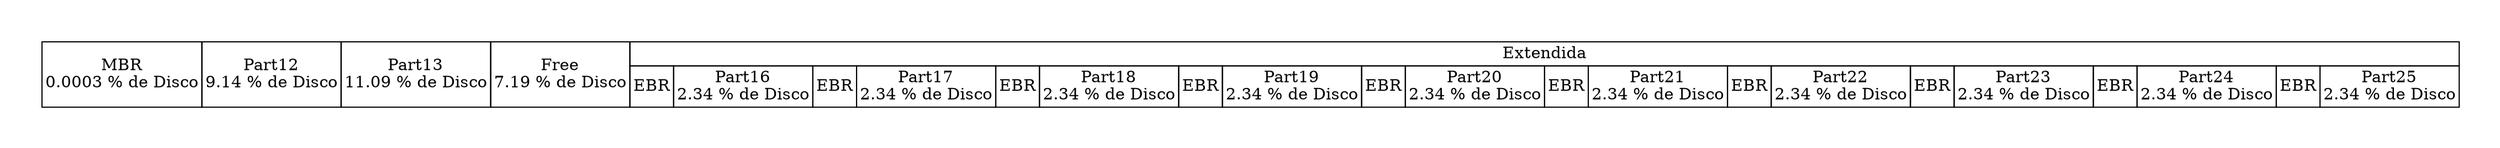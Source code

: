digraph {
	graph[pad="0.5", nodesep="0.5", ranksep="2"]
	node [shape = plain]
	rankdir = LR
	DISK [label=<
		<table border="0" cellborder="1" cellspacing="0">
			<tr>
				<td rowspan="2">MBR<br/>0.0003 % de Disco</td>
				<td rowspan="2">Part12<br/>9.14 % de Disco</td>
				<td rowspan="2">Part13<br/>11.09 % de Disco</td>
				<td rowspan="2">Free<br/>7.19 % de Disco</td>
				<td colspan="20">Extendida</td>
			</tr>
			<tr>
				<td>EBR</td>
				<td>Part16<br/>2.34 % de Disco</td>
				<td>EBR</td>
				<td>Part17<br/>2.34 % de Disco</td>
				<td>EBR</td>
				<td>Part18<br/>2.34 % de Disco</td>
				<td>EBR</td>
				<td>Part19<br/>2.34 % de Disco</td>
				<td>EBR</td>
				<td>Part20<br/>2.34 % de Disco</td>
				<td>EBR</td>
				<td>Part21<br/>2.34 % de Disco</td>
				<td>EBR</td>
				<td>Part22<br/>2.34 % de Disco</td>
				<td>EBR</td>
				<td>Part23<br/>2.34 % de Disco</td>
				<td>EBR</td>
				<td>Part24<br/>2.34 % de Disco</td>
				<td>EBR</td>
				<td>Part25<br/>2.34 % de Disco</td>
			</tr>
		</table>
	>]
}
